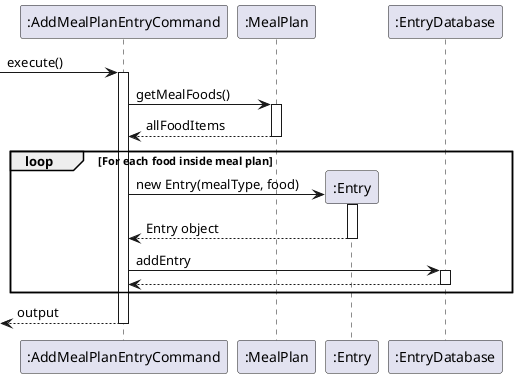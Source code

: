 @startuml
'https://plantuml.com/sequence-diagram

-> ":AddMealPlanEntryCommand": execute()
activate ":AddMealPlanEntryCommand"
":AddMealPlanEntryCommand" -> ":MealPlan" : getMealFoods()
activate ":MealPlan"
return allFoodItems

loop For each food inside meal plan

    create ":Entry"
    ":AddMealPlanEntryCommand" -> ":Entry" : new Entry(mealType, food)
    activate ":Entry"
    return Entry object

    ":AddMealPlanEntryCommand" -> ":EntryDatabase" : addEntry
    activate ":EntryDatabase"
    return

end

return output

@enduml
